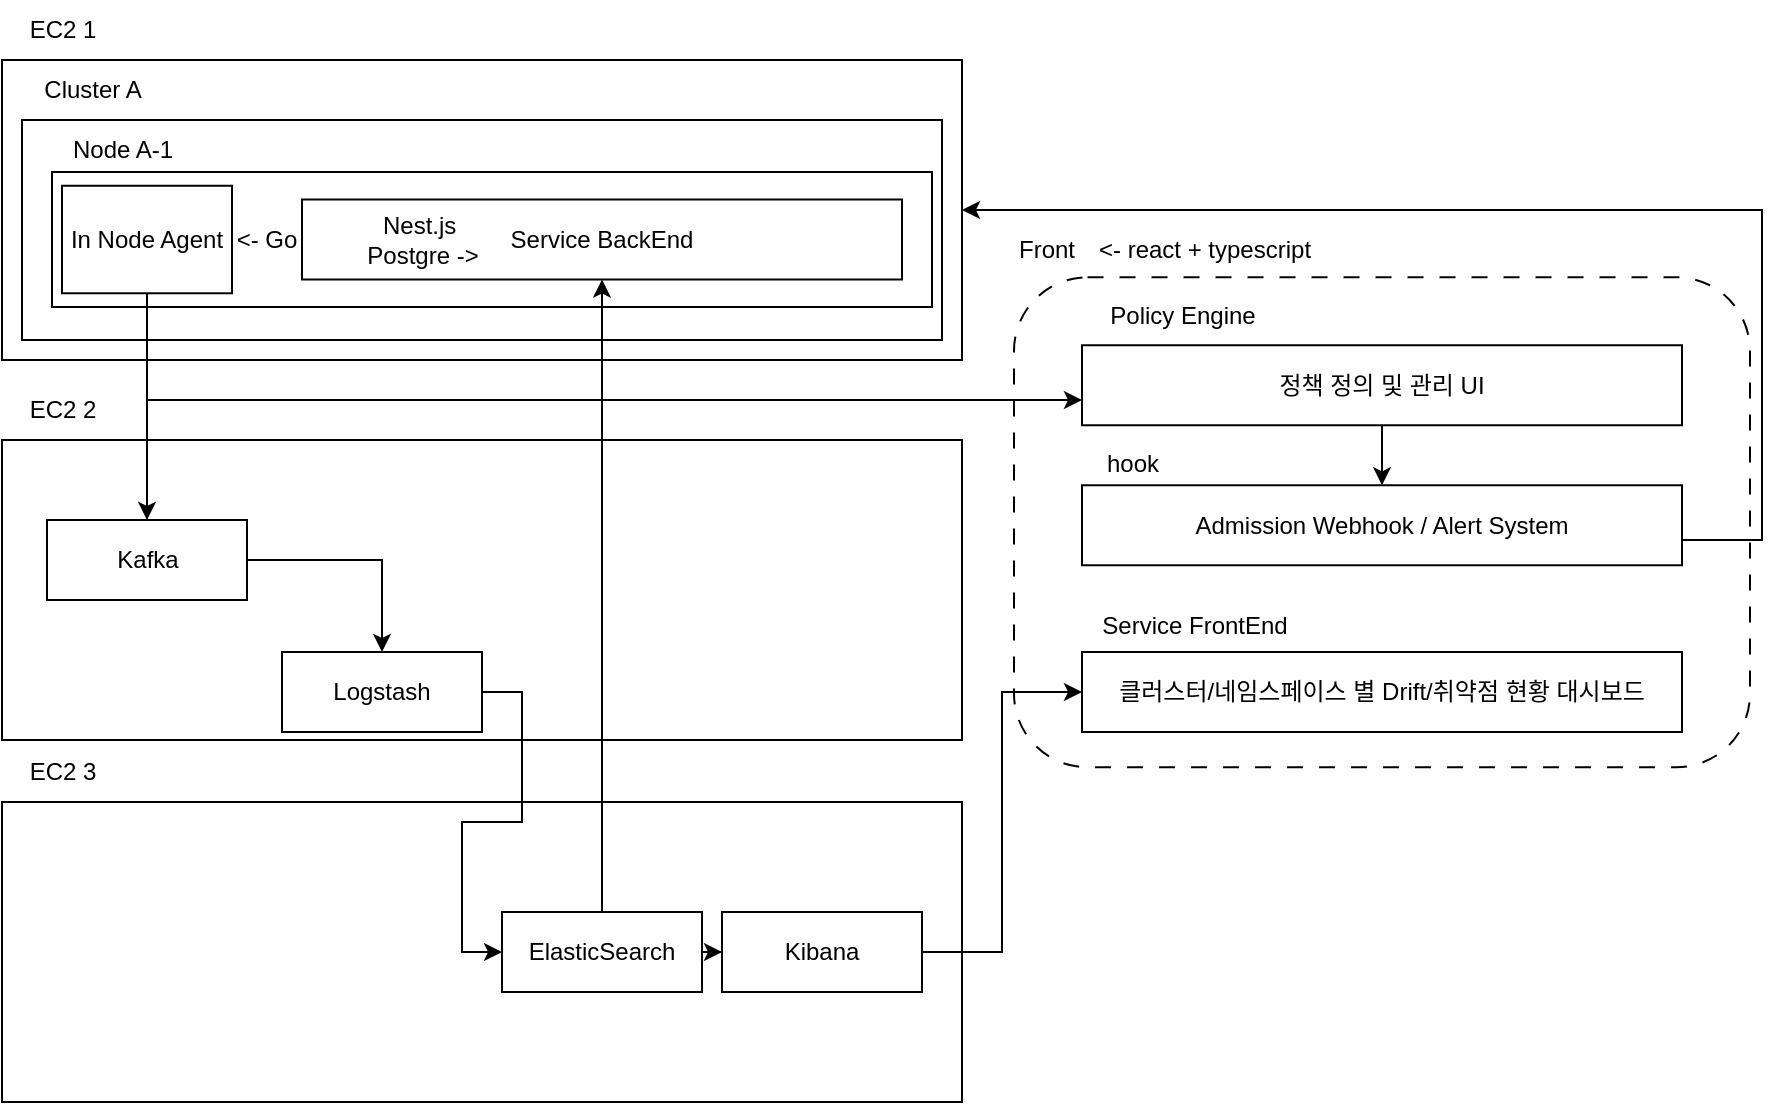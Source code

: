 <mxfile version="28.0.4">
  <diagram name="MVP용" id="Grr0DJv4Y1e9hhJLHsQP">
    <mxGraphModel dx="935" dy="599" grid="0" gridSize="10" guides="1" tooltips="1" connect="1" arrows="1" fold="1" page="0" pageScale="1" pageWidth="1169" pageHeight="827" math="0" shadow="0">
      <root>
        <mxCell id="0" />
        <mxCell id="1" parent="0" />
        <mxCell id="TeihBNskv_p726OuDTcQ-34" style="edgeStyle=orthogonalEdgeStyle;rounded=0;orthogonalLoop=1;jettySize=auto;html=1;entryX=1;entryY=0.5;entryDx=0;entryDy=0;" parent="1" source="TeihBNskv_p726OuDTcQ-22" target="TeihBNskv_p726OuDTcQ-36" edge="1">
          <mxGeometry relative="1" as="geometry">
            <Array as="points">
              <mxPoint x="1020" y="440" />
              <mxPoint x="1020" y="275" />
            </Array>
          </mxGeometry>
        </mxCell>
        <mxCell id="TeihBNskv_p726OuDTcQ-35" value="" style="group" parent="1" vertex="1" connectable="0">
          <mxGeometry x="140" y="170" width="480" height="180" as="geometry" />
        </mxCell>
        <mxCell id="TeihBNskv_p726OuDTcQ-36" value="" style="rounded=0;whiteSpace=wrap;html=1;" parent="TeihBNskv_p726OuDTcQ-35" vertex="1">
          <mxGeometry y="30" width="480" height="150" as="geometry" />
        </mxCell>
        <mxCell id="TeihBNskv_p726OuDTcQ-37" value="EC2 1" style="text;html=1;align=center;verticalAlign=middle;resizable=0;points=[];autosize=1;strokeColor=none;fillColor=none;" parent="TeihBNskv_p726OuDTcQ-35" vertex="1">
          <mxGeometry width="60" height="30" as="geometry" />
        </mxCell>
        <mxCell id="TeihBNskv_p726OuDTcQ-38" value="" style="group" parent="TeihBNskv_p726OuDTcQ-35" vertex="1" connectable="0">
          <mxGeometry x="10" y="30" width="460" height="140" as="geometry" />
        </mxCell>
        <mxCell id="TeihBNskv_p726OuDTcQ-39" value="" style="rounded=0;whiteSpace=wrap;html=1;" parent="TeihBNskv_p726OuDTcQ-38" vertex="1">
          <mxGeometry y="30" width="460" height="110" as="geometry" />
        </mxCell>
        <mxCell id="TeihBNskv_p726OuDTcQ-40" value="Cluster A" style="text;html=1;align=center;verticalAlign=middle;resizable=0;points=[];autosize=1;strokeColor=none;fillColor=none;" parent="TeihBNskv_p726OuDTcQ-38" vertex="1">
          <mxGeometry width="70" height="30" as="geometry" />
        </mxCell>
        <mxCell id="TeihBNskv_p726OuDTcQ-41" value="" style="group" parent="TeihBNskv_p726OuDTcQ-38" vertex="1" connectable="0">
          <mxGeometry x="15" y="30" width="440" height="93.5" as="geometry" />
        </mxCell>
        <mxCell id="TeihBNskv_p726OuDTcQ-42" value="" style="rounded=0;whiteSpace=wrap;html=1;" parent="TeihBNskv_p726OuDTcQ-41" vertex="1">
          <mxGeometry y="26" width="440" height="67.5" as="geometry" />
        </mxCell>
        <mxCell id="TeihBNskv_p726OuDTcQ-43" value="Node A-1" style="text;html=1;align=center;verticalAlign=middle;resizable=0;points=[];autosize=1;strokeColor=none;fillColor=none;" parent="TeihBNskv_p726OuDTcQ-41" vertex="1">
          <mxGeometry width="70" height="30" as="geometry" />
        </mxCell>
        <mxCell id="TeihBNskv_p726OuDTcQ-44" value="In Node Agent" style="rounded=0;whiteSpace=wrap;html=1;" parent="TeihBNskv_p726OuDTcQ-41" vertex="1">
          <mxGeometry x="5" y="32.88" width="85" height="53.75" as="geometry" />
        </mxCell>
        <mxCell id="ed_mmDodNfh72MPT0J6u-2" value="Service BackEnd" style="rounded=0;whiteSpace=wrap;html=1;" parent="TeihBNskv_p726OuDTcQ-41" vertex="1">
          <mxGeometry x="125" y="39.75" width="300" height="40" as="geometry" />
        </mxCell>
        <mxCell id="tUmhEDtswpG85VAvMDpo-2" value="Nest.js&amp;nbsp;&lt;br&gt;Postgre -&amp;gt;" style="text;html=1;align=center;verticalAlign=middle;resizable=0;points=[];autosize=1;strokeColor=none;fillColor=none;" vertex="1" parent="TeihBNskv_p726OuDTcQ-41">
          <mxGeometry x="148" y="39.75" width="74" height="41" as="geometry" />
        </mxCell>
        <mxCell id="tUmhEDtswpG85VAvMDpo-3" value="&amp;lt;- Go" style="text;html=1;align=center;verticalAlign=middle;resizable=0;points=[];autosize=1;strokeColor=none;fillColor=none;" vertex="1" parent="TeihBNskv_p726OuDTcQ-41">
          <mxGeometry x="83" y="47.25" width="48" height="26" as="geometry" />
        </mxCell>
        <mxCell id="TeihBNskv_p726OuDTcQ-18" value="" style="group" parent="1" vertex="1" connectable="0">
          <mxGeometry x="680" y="470" width="300" height="66" as="geometry" />
        </mxCell>
        <mxCell id="TeihBNskv_p726OuDTcQ-19" value="클러스터/네임스페이스 별 Drift/취약점 현황 대시보드" style="rounded=0;whiteSpace=wrap;html=1;" parent="TeihBNskv_p726OuDTcQ-18" vertex="1">
          <mxGeometry y="26" width="300" height="40" as="geometry" />
        </mxCell>
        <mxCell id="TeihBNskv_p726OuDTcQ-20" value="Service FrontEnd" style="text;html=1;align=center;verticalAlign=middle;resizable=0;points=[];autosize=1;strokeColor=none;fillColor=none;" parent="TeihBNskv_p726OuDTcQ-18" vertex="1">
          <mxGeometry width="111" height="26" as="geometry" />
        </mxCell>
        <mxCell id="TeihBNskv_p726OuDTcQ-21" value="" style="group" parent="1" vertex="1" connectable="0">
          <mxGeometry x="680" y="386.63" width="300" height="66" as="geometry" />
        </mxCell>
        <mxCell id="TeihBNskv_p726OuDTcQ-22" value="Admission Webhook / Alert System" style="rounded=0;whiteSpace=wrap;html=1;" parent="TeihBNskv_p726OuDTcQ-21" vertex="1">
          <mxGeometry y="26" width="300" height="40" as="geometry" />
        </mxCell>
        <mxCell id="TeihBNskv_p726OuDTcQ-23" value="hook" style="text;html=1;align=center;verticalAlign=middle;resizable=0;points=[];autosize=1;strokeColor=none;fillColor=none;" parent="TeihBNskv_p726OuDTcQ-21" vertex="1">
          <mxGeometry width="50" height="30" as="geometry" />
        </mxCell>
        <mxCell id="TeihBNskv_p726OuDTcQ-24" value="" style="group" parent="1" vertex="1" connectable="0">
          <mxGeometry x="680" y="316.63" width="336" height="275" as="geometry" />
        </mxCell>
        <mxCell id="TeihBNskv_p726OuDTcQ-25" value="정책 정의 및 관리 UI" style="rounded=0;whiteSpace=wrap;html=1;" parent="TeihBNskv_p726OuDTcQ-24" vertex="1">
          <mxGeometry y="26" width="300" height="40" as="geometry" />
        </mxCell>
        <mxCell id="TeihBNskv_p726OuDTcQ-26" value="Policy Engine" style="text;html=1;align=center;verticalAlign=middle;resizable=0;points=[];autosize=1;strokeColor=none;fillColor=none;" parent="TeihBNskv_p726OuDTcQ-24" vertex="1">
          <mxGeometry y="-4" width="100" height="30" as="geometry" />
        </mxCell>
        <mxCell id="ed_mmDodNfh72MPT0J6u-32" value="" style="rounded=1;whiteSpace=wrap;html=1;dashed=1;dashPattern=8 8;fillColor=none;" parent="TeihBNskv_p726OuDTcQ-24" vertex="1">
          <mxGeometry x="-34" y="-8" width="368" height="245" as="geometry" />
        </mxCell>
        <mxCell id="TeihBNskv_p726OuDTcQ-27" style="edgeStyle=orthogonalEdgeStyle;rounded=0;orthogonalLoop=1;jettySize=auto;html=1;entryX=0.5;entryY=0;entryDx=0;entryDy=0;" parent="1" source="TeihBNskv_p726OuDTcQ-25" target="TeihBNskv_p726OuDTcQ-22" edge="1">
          <mxGeometry relative="1" as="geometry" />
        </mxCell>
        <mxCell id="ed_mmDodNfh72MPT0J6u-3" value="" style="group" parent="1" vertex="1" connectable="0">
          <mxGeometry x="140" y="360" width="480" height="180" as="geometry" />
        </mxCell>
        <mxCell id="ed_mmDodNfh72MPT0J6u-4" value="" style="rounded=0;whiteSpace=wrap;html=1;" parent="ed_mmDodNfh72MPT0J6u-3" vertex="1">
          <mxGeometry y="30" width="480" height="150" as="geometry" />
        </mxCell>
        <mxCell id="ed_mmDodNfh72MPT0J6u-5" value="EC2 2" style="text;html=1;align=center;verticalAlign=middle;resizable=0;points=[];autosize=1;strokeColor=none;fillColor=none;" parent="ed_mmDodNfh72MPT0J6u-3" vertex="1">
          <mxGeometry width="60" height="30" as="geometry" />
        </mxCell>
        <mxCell id="ed_mmDodNfh72MPT0J6u-18" style="edgeStyle=orthogonalEdgeStyle;rounded=0;orthogonalLoop=1;jettySize=auto;html=1;entryX=0.5;entryY=0;entryDx=0;entryDy=0;" parent="ed_mmDodNfh72MPT0J6u-3" source="ed_mmDodNfh72MPT0J6u-14" target="ed_mmDodNfh72MPT0J6u-17" edge="1">
          <mxGeometry relative="1" as="geometry" />
        </mxCell>
        <mxCell id="ed_mmDodNfh72MPT0J6u-14" value="Kafka" style="rounded=0;whiteSpace=wrap;html=1;" parent="ed_mmDodNfh72MPT0J6u-3" vertex="1">
          <mxGeometry x="22.5" y="70" width="100" height="40" as="geometry" />
        </mxCell>
        <mxCell id="ed_mmDodNfh72MPT0J6u-17" value="Logstash" style="rounded=0;whiteSpace=wrap;html=1;" parent="ed_mmDodNfh72MPT0J6u-3" vertex="1">
          <mxGeometry x="140" y="136" width="100" height="40" as="geometry" />
        </mxCell>
        <mxCell id="ed_mmDodNfh72MPT0J6u-23" style="edgeStyle=orthogonalEdgeStyle;rounded=0;orthogonalLoop=1;jettySize=auto;html=1;entryX=0.5;entryY=0;entryDx=0;entryDy=0;" parent="1" source="TeihBNskv_p726OuDTcQ-44" target="ed_mmDodNfh72MPT0J6u-14" edge="1">
          <mxGeometry relative="1" as="geometry" />
        </mxCell>
        <mxCell id="ed_mmDodNfh72MPT0J6u-26" style="edgeStyle=orthogonalEdgeStyle;rounded=0;orthogonalLoop=1;jettySize=auto;html=1;" parent="1" source="TeihBNskv_p726OuDTcQ-44" target="TeihBNskv_p726OuDTcQ-25" edge="1">
          <mxGeometry relative="1" as="geometry">
            <Array as="points">
              <mxPoint x="213" y="370" />
              <mxPoint x="968" y="370" />
            </Array>
          </mxGeometry>
        </mxCell>
        <mxCell id="ed_mmDodNfh72MPT0J6u-34" value="Front" style="text;html=1;align=center;verticalAlign=middle;resizable=0;points=[];autosize=1;strokeColor=none;fillColor=none;" parent="1" vertex="1">
          <mxGeometry x="639" y="282" width="46" height="26" as="geometry" />
        </mxCell>
        <mxCell id="WncICZ-9jOXriSjU-VIf-1" value="" style="group" parent="1" vertex="1" connectable="0">
          <mxGeometry x="140" y="541" width="480" height="180" as="geometry" />
        </mxCell>
        <mxCell id="WncICZ-9jOXriSjU-VIf-2" value="" style="rounded=0;whiteSpace=wrap;html=1;" parent="WncICZ-9jOXriSjU-VIf-1" vertex="1">
          <mxGeometry y="30" width="480" height="150" as="geometry" />
        </mxCell>
        <mxCell id="WncICZ-9jOXriSjU-VIf-3" value="EC2 3" style="text;html=1;align=center;verticalAlign=middle;resizable=0;points=[];autosize=1;strokeColor=none;fillColor=none;" parent="WncICZ-9jOXriSjU-VIf-1" vertex="1">
          <mxGeometry width="60" height="30" as="geometry" />
        </mxCell>
        <mxCell id="WncICZ-9jOXriSjU-VIf-4" style="edgeStyle=orthogonalEdgeStyle;rounded=0;orthogonalLoop=1;jettySize=auto;html=1;entryX=0.5;entryY=0;entryDx=0;entryDy=0;" parent="WncICZ-9jOXriSjU-VIf-1" edge="1">
          <mxGeometry relative="1" as="geometry">
            <mxPoint x="190" y="136" as="targetPoint" />
          </mxGeometry>
        </mxCell>
        <mxCell id="WncICZ-9jOXriSjU-VIf-6" style="edgeStyle=orthogonalEdgeStyle;rounded=0;orthogonalLoop=1;jettySize=auto;html=1;entryX=0;entryY=0.5;entryDx=0;entryDy=0;" parent="WncICZ-9jOXriSjU-VIf-1" edge="1">
          <mxGeometry relative="1" as="geometry">
            <mxPoint x="250" y="156" as="targetPoint" />
          </mxGeometry>
        </mxCell>
        <mxCell id="WncICZ-9jOXriSjU-VIf-8" style="edgeStyle=orthogonalEdgeStyle;rounded=0;orthogonalLoop=1;jettySize=auto;html=1;entryX=0;entryY=0.5;entryDx=0;entryDy=0;" parent="WncICZ-9jOXriSjU-VIf-1" edge="1">
          <mxGeometry relative="1" as="geometry">
            <mxPoint x="350" y="156" as="sourcePoint" />
          </mxGeometry>
        </mxCell>
        <mxCell id="ed_mmDodNfh72MPT0J6u-22" style="edgeStyle=orthogonalEdgeStyle;rounded=0;orthogonalLoop=1;jettySize=auto;html=1;entryX=0;entryY=0.5;entryDx=0;entryDy=0;" parent="WncICZ-9jOXriSjU-VIf-1" source="ed_mmDodNfh72MPT0J6u-19" target="ed_mmDodNfh72MPT0J6u-20" edge="1">
          <mxGeometry relative="1" as="geometry" />
        </mxCell>
        <mxCell id="ed_mmDodNfh72MPT0J6u-19" value="ElasticSearch" style="rounded=0;whiteSpace=wrap;html=1;" parent="WncICZ-9jOXriSjU-VIf-1" vertex="1">
          <mxGeometry x="250" y="85" width="100" height="40" as="geometry" />
        </mxCell>
        <mxCell id="ed_mmDodNfh72MPT0J6u-20" value="Kibana" style="rounded=0;whiteSpace=wrap;html=1;" parent="WncICZ-9jOXriSjU-VIf-1" vertex="1">
          <mxGeometry x="360" y="85" width="100" height="40" as="geometry" />
        </mxCell>
        <mxCell id="ed_mmDodNfh72MPT0J6u-21" style="edgeStyle=orthogonalEdgeStyle;rounded=0;orthogonalLoop=1;jettySize=auto;html=1;entryX=0;entryY=0.5;entryDx=0;entryDy=0;" parent="1" source="ed_mmDodNfh72MPT0J6u-17" target="ed_mmDodNfh72MPT0J6u-19" edge="1">
          <mxGeometry relative="1" as="geometry" />
        </mxCell>
        <mxCell id="ed_mmDodNfh72MPT0J6u-27" style="edgeStyle=orthogonalEdgeStyle;rounded=0;orthogonalLoop=1;jettySize=auto;html=1;entryX=0.5;entryY=1;entryDx=0;entryDy=0;" parent="1" source="ed_mmDodNfh72MPT0J6u-19" target="ed_mmDodNfh72MPT0J6u-2" edge="1">
          <mxGeometry relative="1" as="geometry" />
        </mxCell>
        <mxCell id="ed_mmDodNfh72MPT0J6u-30" style="edgeStyle=orthogonalEdgeStyle;rounded=0;orthogonalLoop=1;jettySize=auto;html=1;entryX=0;entryY=0.5;entryDx=0;entryDy=0;" parent="1" source="ed_mmDodNfh72MPT0J6u-20" target="TeihBNskv_p726OuDTcQ-19" edge="1">
          <mxGeometry relative="1" as="geometry" />
        </mxCell>
        <mxCell id="tUmhEDtswpG85VAvMDpo-1" value="&amp;lt;- react + typescript" style="text;html=1;align=center;verticalAlign=middle;resizable=0;points=[];autosize=1;strokeColor=none;fillColor=none;" vertex="1" parent="1">
          <mxGeometry x="679" y="282" width="124" height="26" as="geometry" />
        </mxCell>
      </root>
    </mxGraphModel>
  </diagram>
</mxfile>
